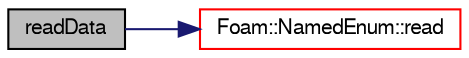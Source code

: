 digraph "readData"
{
  bgcolor="transparent";
  edge [fontname="FreeSans",fontsize="10",labelfontname="FreeSans",labelfontsize="10"];
  node [fontname="FreeSans",fontsize="10",shape=record];
  rankdir="LR";
  Node1 [label="readData",height=0.2,width=0.4,color="black", fillcolor="grey75", style="filled" fontcolor="black"];
  Node1 -> Node2 [color="midnightblue",fontsize="10",style="solid",fontname="FreeSans"];
  Node2 [label="Foam::NamedEnum::read",height=0.2,width=0.4,color="red",URL="$a01523.html#a255819e1197b63592b6b8dbc6b9585c5",tooltip="Read a word from Istream and return the corresponding. "];
}
